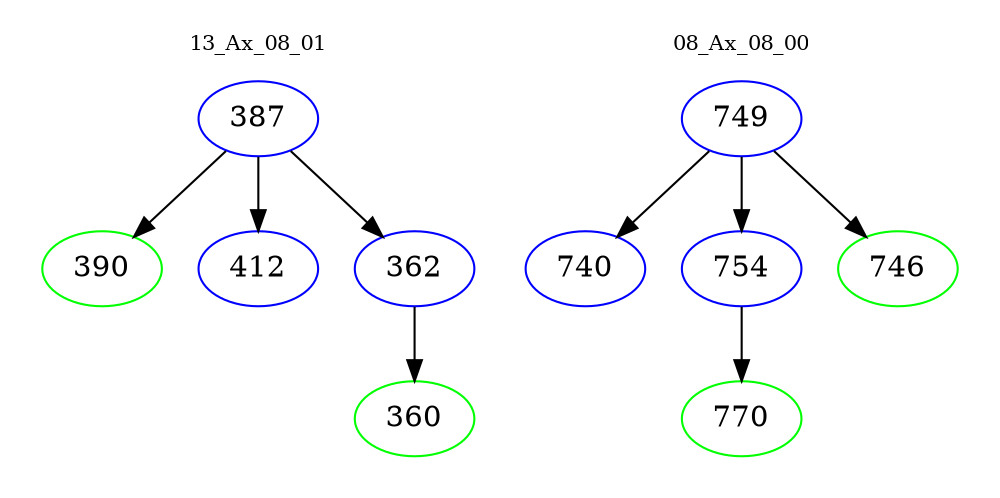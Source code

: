 digraph{
subgraph cluster_0 {
color = white
label = "13_Ax_08_01";
fontsize=10;
T0_387 [label="387", color="blue"]
T0_387 -> T0_390 [color="black"]
T0_390 [label="390", color="green"]
T0_387 -> T0_412 [color="black"]
T0_412 [label="412", color="blue"]
T0_387 -> T0_362 [color="black"]
T0_362 [label="362", color="blue"]
T0_362 -> T0_360 [color="black"]
T0_360 [label="360", color="green"]
}
subgraph cluster_1 {
color = white
label = "08_Ax_08_00";
fontsize=10;
T1_749 [label="749", color="blue"]
T1_749 -> T1_740 [color="black"]
T1_740 [label="740", color="blue"]
T1_749 -> T1_754 [color="black"]
T1_754 [label="754", color="blue"]
T1_754 -> T1_770 [color="black"]
T1_770 [label="770", color="green"]
T1_749 -> T1_746 [color="black"]
T1_746 [label="746", color="green"]
}
}
